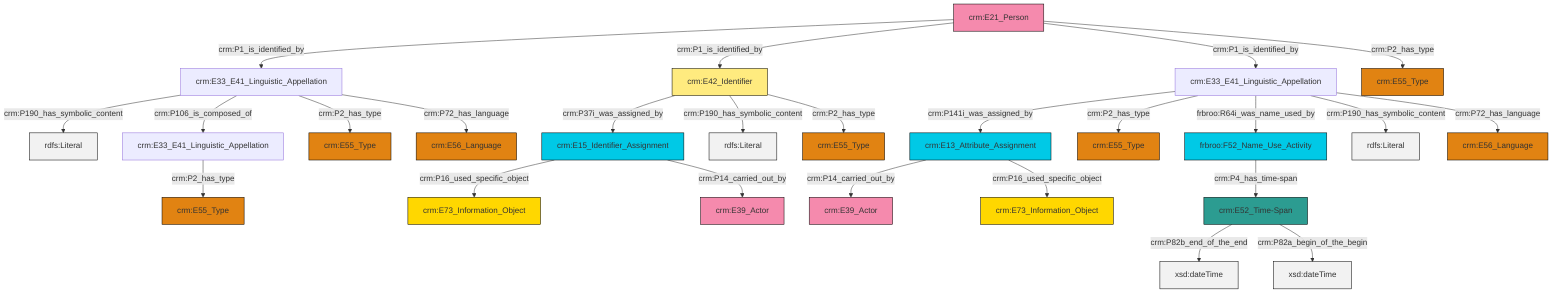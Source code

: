 graph TD
classDef Literal fill:#f2f2f2,stroke:#000000;
classDef CRM_Entity fill:#FFFFFF,stroke:#000000;
classDef Temporal_Entity fill:#00C9E6, stroke:#000000;
classDef Type fill:#E18312, stroke:#000000;
classDef Time-Span fill:#2C9C91, stroke:#000000;
classDef Appellation fill:#FFEB7F, stroke:#000000;
classDef Place fill:#008836, stroke:#000000;
classDef Persistent_Item fill:#B266B2, stroke:#000000;
classDef Conceptual_Object fill:#FFD700, stroke:#000000;
classDef Physical_Thing fill:#D2B48C, stroke:#000000;
classDef Actor fill:#f58aad, stroke:#000000;
classDef PC_Classes fill:#4ce600, stroke:#000000;
classDef Multi fill:#cccccc,stroke:#000000;

4["crm:E42_Identifier"]:::Appellation -->|crm:P37i_was_assigned_by| 5["crm:E15_Identifier_Assignment"]:::Temporal_Entity
4["crm:E42_Identifier"]:::Appellation -->|crm:P190_has_symbolic_content| 8[rdfs:Literal]:::Literal
4["crm:E42_Identifier"]:::Appellation -->|crm:P2_has_type| 9["crm:E55_Type"]:::Type
12["crm:E13_Attribute_Assignment"]:::Temporal_Entity -->|crm:P14_carried_out_by| 0["crm:E39_Actor"]:::Actor
15["crm:E52_Time-Span"]:::Time-Span -->|crm:P82b_end_of_the_end| 16[xsd:dateTime]:::Literal
19["crm:E33_E41_Linguistic_Appellation"]:::Default -->|crm:P141i_was_assigned_by| 12["crm:E13_Attribute_Assignment"]:::Temporal_Entity
19["crm:E33_E41_Linguistic_Appellation"]:::Default -->|crm:P2_has_type| 20["crm:E55_Type"]:::Type
21["crm:E33_E41_Linguistic_Appellation"]:::Default -->|crm:P190_has_symbolic_content| 22[rdfs:Literal]:::Literal
5["crm:E15_Identifier_Assignment"]:::Temporal_Entity -->|crm:P16_used_specific_object| 27["crm:E73_Information_Object"]:::Conceptual_Object
19["crm:E33_E41_Linguistic_Appellation"]:::Default -->|frbroo:R64i_was_name_used_by| 23["frbroo:F52_Name_Use_Activity"]:::Temporal_Entity
21["crm:E33_E41_Linguistic_Appellation"]:::Default -->|crm:P106_is_composed_of| 29["crm:E33_E41_Linguistic_Appellation"]:::Default
19["crm:E33_E41_Linguistic_Appellation"]:::Default -->|crm:P190_has_symbolic_content| 31[rdfs:Literal]:::Literal
17["crm:E21_Person"]:::Actor -->|crm:P1_is_identified_by| 21["crm:E33_E41_Linguistic_Appellation"]:::Default
12["crm:E13_Attribute_Assignment"]:::Temporal_Entity -->|crm:P16_used_specific_object| 6["crm:E73_Information_Object"]:::Conceptual_Object
19["crm:E33_E41_Linguistic_Appellation"]:::Default -->|crm:P72_has_language| 25["crm:E56_Language"]:::Type
23["frbroo:F52_Name_Use_Activity"]:::Temporal_Entity -->|crm:P4_has_time-span| 15["crm:E52_Time-Span"]:::Time-Span
17["crm:E21_Person"]:::Actor -->|crm:P1_is_identified_by| 4["crm:E42_Identifier"]:::Appellation
17["crm:E21_Person"]:::Actor -->|crm:P1_is_identified_by| 19["crm:E33_E41_Linguistic_Appellation"]:::Default
5["crm:E15_Identifier_Assignment"]:::Temporal_Entity -->|crm:P14_carried_out_by| 10["crm:E39_Actor"]:::Actor
21["crm:E33_E41_Linguistic_Appellation"]:::Default -->|crm:P2_has_type| 2["crm:E55_Type"]:::Type
17["crm:E21_Person"]:::Actor -->|crm:P2_has_type| 40["crm:E55_Type"]:::Type
21["crm:E33_E41_Linguistic_Appellation"]:::Default -->|crm:P72_has_language| 13["crm:E56_Language"]:::Type
15["crm:E52_Time-Span"]:::Time-Span -->|crm:P82a_begin_of_the_begin| 43[xsd:dateTime]:::Literal
29["crm:E33_E41_Linguistic_Appellation"]:::Default -->|crm:P2_has_type| 38["crm:E55_Type"]:::Type